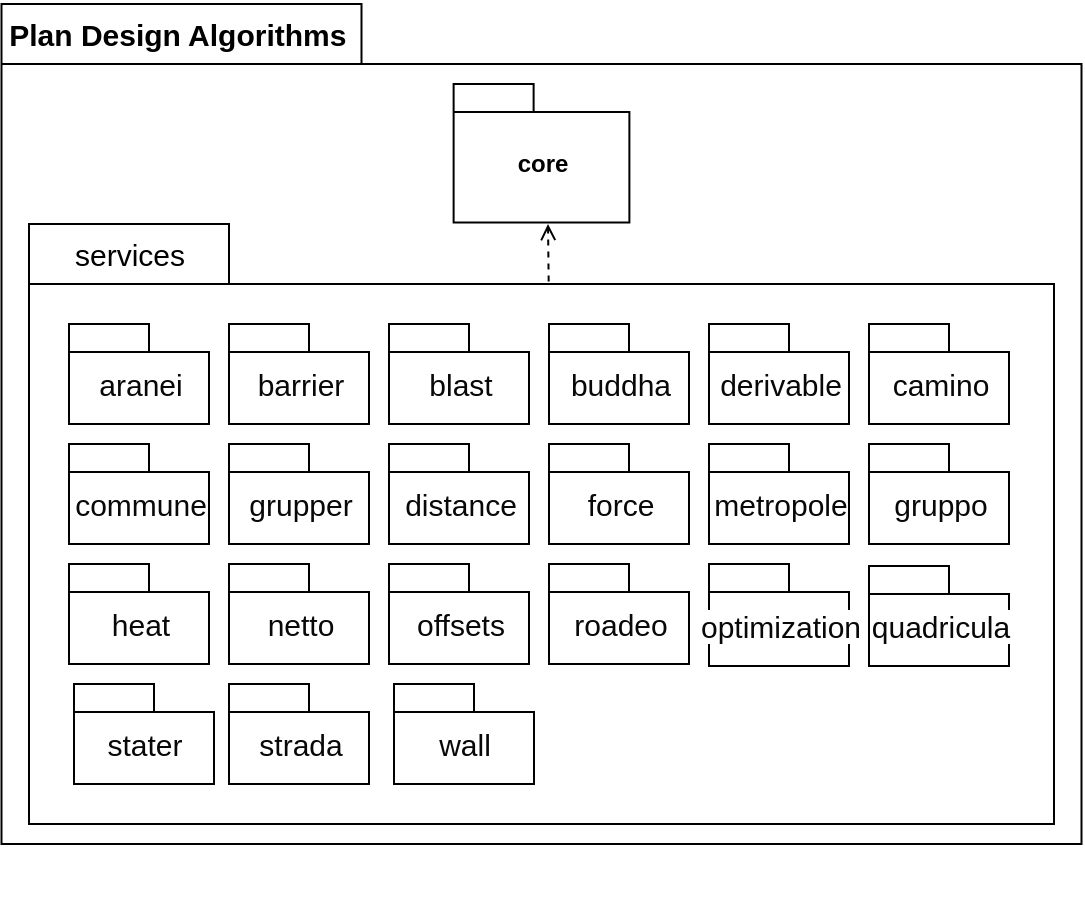<mxfile version="17.2.4" type="device"><diagram id="uZ_7_Gevi1w9K6QER6wK" name="Страница 1"><mxGraphModel dx="1454" dy="1059" grid="1" gridSize="10" guides="1" tooltips="1" connect="1" arrows="1" fold="1" page="1" pageScale="1" pageWidth="827" pageHeight="1169" math="0" shadow="0"><root><mxCell id="0"/><mxCell id="1" parent="0"/><mxCell id="NVxfF7gwPkZ46oKkR-4X-6" value="" style="group" parent="1" vertex="1" connectable="0"><mxGeometry x="23.75" y="6" width="540" height="450" as="geometry"/></mxCell><mxCell id="NVxfF7gwPkZ46oKkR-4X-2" value="" style="shape=folder;fontStyle=1;spacingTop=10;tabWidth=180;tabHeight=30;tabPosition=left;html=1;" parent="NVxfF7gwPkZ46oKkR-4X-6" vertex="1"><mxGeometry width="540" height="420" as="geometry"/></mxCell><mxCell id="NVxfF7gwPkZ46oKkR-4X-1" value="&lt;font style=&quot;font-size: 12px&quot;&gt;core&lt;/font&gt;" style="shape=folder;fontStyle=1;spacingTop=10;tabWidth=40;tabHeight=14;tabPosition=left;html=1;" parent="NVxfF7gwPkZ46oKkR-4X-6" vertex="1"><mxGeometry x="226.062" y="40.003" width="87.884" height="69.231" as="geometry"/></mxCell><mxCell id="NVxfF7gwPkZ46oKkR-4X-39" value="&lt;b&gt;Plan Design Algorithms&amp;nbsp;&lt;/b&gt;" style="text;html=1;strokeColor=none;fillColor=none;align=center;verticalAlign=middle;whiteSpace=wrap;rounded=0;fontFamily=Helvetica;fontSize=15;" parent="NVxfF7gwPkZ46oKkR-4X-6" vertex="1"><mxGeometry y="-2" width="180" height="34.62" as="geometry"/></mxCell><mxCell id="NVxfF7gwPkZ46oKkR-4X-32" value="" style="shape=folder;fontStyle=1;spacingTop=10;tabWidth=100;tabHeight=30;tabPosition=left;html=1;" parent="1" vertex="1"><mxGeometry x="37.5" y="116" width="512.5" height="300" as="geometry"/></mxCell><mxCell id="NVxfF7gwPkZ46oKkR-4X-7" value="&lt;span style=&quot;color: rgb(8 , 8 , 8) ; font-size: 15px ; font-weight: 400 ; text-align: left ; background-color: rgb(255 , 255 , 255)&quot;&gt;force&lt;/span&gt;" style="shape=folder;fontStyle=1;spacingTop=10;tabWidth=40;tabHeight=14;tabPosition=left;html=1;" parent="1" vertex="1"><mxGeometry x="297.5" y="226" width="70" height="50" as="geometry"/></mxCell><mxCell id="NVxfF7gwPkZ46oKkR-4X-10" value="&lt;span style=&quot;color: rgb(8 , 8 , 8) ; font-size: 15px ; font-weight: 400 ; text-align: left ; background-color: rgb(255 , 255 , 255)&quot;&gt;distance&lt;/span&gt;" style="shape=folder;fontStyle=1;spacingTop=10;tabWidth=40;tabHeight=14;tabPosition=left;html=1;" parent="1" vertex="1"><mxGeometry x="217.5" y="226" width="70" height="50" as="geometry"/></mxCell><mxCell id="NVxfF7gwPkZ46oKkR-4X-11" value="&lt;span style=&quot;color: rgb(8 , 8 , 8) ; font-size: 15px ; font-weight: 400 ; text-align: left ; background-color: rgb(255 , 255 , 255)&quot;&gt;derivable&lt;/span&gt;" style="shape=folder;fontStyle=1;spacingTop=10;tabWidth=40;tabHeight=14;tabPosition=left;html=1;" parent="1" vertex="1"><mxGeometry x="377.5" y="166" width="70" height="50" as="geometry"/></mxCell><mxCell id="NVxfF7gwPkZ46oKkR-4X-12" value="&lt;span style=&quot;color: rgb(8 , 8 , 8) ; font-size: 15px ; font-weight: 400 ; text-align: left ; background-color: rgb(255 , 255 , 255)&quot;&gt;commune&lt;/span&gt;" style="shape=folder;fontStyle=1;spacingTop=10;tabWidth=40;tabHeight=14;tabPosition=left;html=1;" parent="1" vertex="1"><mxGeometry x="57.5" y="226" width="70" height="50" as="geometry"/></mxCell><mxCell id="NVxfF7gwPkZ46oKkR-4X-13" value="&lt;span style=&quot;color: rgb(8 , 8 , 8) ; font-size: 15px ; font-weight: 400 ; text-align: left ; background-color: rgb(255 , 255 , 255)&quot;&gt;camino&lt;/span&gt;" style="shape=folder;fontStyle=1;spacingTop=10;tabWidth=40;tabHeight=14;tabPosition=left;html=1;" parent="1" vertex="1"><mxGeometry x="457.5" y="166" width="70" height="50" as="geometry"/></mxCell><mxCell id="NVxfF7gwPkZ46oKkR-4X-14" value="&lt;span style=&quot;color: rgb(8 , 8 , 8) ; font-size: 15px ; font-weight: 400 ; text-align: left ; background-color: rgb(255 , 255 , 255)&quot;&gt;buddha&lt;/span&gt;" style="shape=folder;fontStyle=1;spacingTop=10;tabWidth=40;tabHeight=14;tabPosition=left;html=1;" parent="1" vertex="1"><mxGeometry x="297.5" y="166" width="70" height="50" as="geometry"/></mxCell><mxCell id="NVxfF7gwPkZ46oKkR-4X-15" value="&lt;span style=&quot;color: rgb(8 , 8 , 8) ; font-size: 15px ; font-weight: 400 ; text-align: left ; background-color: rgb(255 , 255 , 255)&quot;&gt;blast&lt;/span&gt;" style="shape=folder;fontStyle=1;spacingTop=10;tabWidth=40;tabHeight=14;tabPosition=left;html=1;" parent="1" vertex="1"><mxGeometry x="217.5" y="166" width="70" height="50" as="geometry"/></mxCell><mxCell id="NVxfF7gwPkZ46oKkR-4X-16" value="&lt;span style=&quot;color: rgb(8 , 8 , 8) ; font-size: 15px ; font-weight: 400 ; text-align: left ; background-color: rgb(255 , 255 , 255)&quot;&gt;barrier&lt;/span&gt;" style="shape=folder;fontStyle=1;spacingTop=10;tabWidth=40;tabHeight=14;tabPosition=left;html=1;" parent="1" vertex="1"><mxGeometry x="137.5" y="166" width="70" height="50" as="geometry"/></mxCell><mxCell id="NVxfF7gwPkZ46oKkR-4X-17" value="&lt;span style=&quot;color: rgb(8 , 8 , 8) ; font-size: 15px ; font-weight: 400 ; text-align: left ; background-color: rgb(255 , 255 , 255)&quot;&gt;aranei&lt;/span&gt;" style="shape=folder;fontStyle=1;spacingTop=10;tabWidth=40;tabHeight=14;tabPosition=left;html=1;" parent="1" vertex="1"><mxGeometry x="57.5" y="166" width="70" height="50" as="geometry"/></mxCell><mxCell id="NVxfF7gwPkZ46oKkR-4X-19" value="&lt;span style=&quot;color: rgb(8 , 8 , 8) ; font-size: 15px ; font-weight: 400 ; text-align: left ; background-color: rgb(255 , 255 , 255)&quot;&gt;gruppo&lt;/span&gt;" style="shape=folder;fontStyle=1;spacingTop=10;tabWidth=40;tabHeight=14;tabPosition=left;html=1;" parent="1" vertex="1"><mxGeometry x="457.5" y="226" width="70" height="50" as="geometry"/></mxCell><mxCell id="NVxfF7gwPkZ46oKkR-4X-20" value="&lt;span style=&quot;color: rgb(8 , 8 , 8) ; font-size: 15px ; font-weight: 400 ; text-align: left ; background-color: rgb(255 , 255 , 255)&quot;&gt;grupper&lt;/span&gt;" style="shape=folder;fontStyle=1;spacingTop=10;tabWidth=40;tabHeight=14;tabPosition=left;html=1;" parent="1" vertex="1"><mxGeometry x="137.5" y="226" width="70" height="50" as="geometry"/></mxCell><mxCell id="NVxfF7gwPkZ46oKkR-4X-21" value="&lt;span style=&quot;color: rgb(8 , 8 , 8) ; font-size: 15px ; font-weight: 400 ; text-align: left ; background-color: rgb(255 , 255 , 255)&quot;&gt;metropole&lt;/span&gt;" style="shape=folder;fontStyle=1;spacingTop=10;tabWidth=40;tabHeight=14;tabPosition=left;html=1;" parent="1" vertex="1"><mxGeometry x="377.5" y="226" width="70" height="50" as="geometry"/></mxCell><mxCell id="NVxfF7gwPkZ46oKkR-4X-22" value="&lt;span style=&quot;color: rgb(8 , 8 , 8) ; font-size: 15px ; font-weight: 400 ; text-align: left ; background-color: rgb(255 , 255 , 255)&quot;&gt;offsets&lt;/span&gt;" style="shape=folder;fontStyle=1;spacingTop=10;tabWidth=40;tabHeight=14;tabPosition=left;html=1;" parent="1" vertex="1"><mxGeometry x="217.5" y="286" width="70" height="50" as="geometry"/></mxCell><mxCell id="NVxfF7gwPkZ46oKkR-4X-23" value="&lt;span style=&quot;color: rgb(8 , 8 , 8) ; font-size: 15px ; font-weight: 400 ; text-align: left ; background-color: rgb(255 , 255 , 255)&quot;&gt;netto&lt;/span&gt;" style="shape=folder;fontStyle=1;spacingTop=10;tabWidth=40;tabHeight=14;tabPosition=left;html=1;" parent="1" vertex="1"><mxGeometry x="137.5" y="286" width="70" height="50" as="geometry"/></mxCell><mxCell id="NVxfF7gwPkZ46oKkR-4X-24" value="&lt;span style=&quot;color: rgb(8 , 8 , 8) ; font-size: 15px ; font-weight: 400 ; text-align: left ; background-color: rgb(255 , 255 , 255)&quot;&gt;heat&lt;/span&gt;" style="shape=folder;fontStyle=1;spacingTop=10;tabWidth=40;tabHeight=14;tabPosition=left;html=1;" parent="1" vertex="1"><mxGeometry x="57.5" y="286" width="70" height="50" as="geometry"/></mxCell><mxCell id="NVxfF7gwPkZ46oKkR-4X-25" value="&lt;span style=&quot;color: rgb(8 , 8 , 8) ; font-size: 15px ; font-weight: 400 ; text-align: left ; background-color: rgb(255 , 255 , 255)&quot;&gt;roadeo&lt;/span&gt;" style="shape=folder;fontStyle=1;spacingTop=10;tabWidth=40;tabHeight=14;tabPosition=left;html=1;" parent="1" vertex="1"><mxGeometry x="297.5" y="286" width="70" height="50" as="geometry"/></mxCell><mxCell id="NVxfF7gwPkZ46oKkR-4X-26" value="&lt;span style=&quot;color: rgb(8 , 8 , 8) ; font-size: 15px ; font-weight: 400 ; text-align: left ; background-color: rgb(255 , 255 , 255)&quot;&gt;optimization&lt;/span&gt;" style="shape=folder;fontStyle=1;spacingTop=10;tabWidth=40;tabHeight=14;tabPosition=left;html=1;" parent="1" vertex="1"><mxGeometry x="377.5" y="286" width="70" height="51" as="geometry"/></mxCell><mxCell id="NVxfF7gwPkZ46oKkR-4X-27" value="&lt;span style=&quot;color: rgb(8 , 8 , 8) ; font-size: 15px ; font-weight: 400 ; text-align: left ; background-color: rgb(255 , 255 , 255)&quot;&gt;quadricula&lt;/span&gt;" style="shape=folder;fontStyle=1;spacingTop=10;tabWidth=40;tabHeight=14;tabPosition=left;html=1;" parent="1" vertex="1"><mxGeometry x="457.5" y="287" width="70" height="50" as="geometry"/></mxCell><mxCell id="NVxfF7gwPkZ46oKkR-4X-28" value="&lt;span style=&quot;color: rgb(8 , 8 , 8) ; font-size: 15px ; font-weight: 400 ; text-align: left ; background-color: rgb(255 , 255 , 255)&quot;&gt;strada&lt;/span&gt;" style="shape=folder;fontStyle=1;spacingTop=10;tabWidth=40;tabHeight=14;tabPosition=left;html=1;" parent="1" vertex="1"><mxGeometry x="137.5" y="346" width="70" height="50" as="geometry"/></mxCell><mxCell id="NVxfF7gwPkZ46oKkR-4X-35" value="services" style="text;html=1;strokeColor=none;fillColor=none;align=center;verticalAlign=middle;whiteSpace=wrap;rounded=0;fontFamily=Helvetica;fontSize=15;" parent="1" vertex="1"><mxGeometry x="57.5" y="116" width="60" height="30" as="geometry"/></mxCell><mxCell id="NVxfF7gwPkZ46oKkR-4X-29" value="&lt;span style=&quot;color: rgb(8 , 8 , 8) ; font-size: 15px ; font-weight: 400 ; text-align: left ; background-color: rgb(255 , 255 , 255)&quot;&gt;stater&lt;/span&gt;" style="shape=folder;fontStyle=1;spacingTop=10;tabWidth=40;tabHeight=14;tabPosition=left;html=1;" parent="1" vertex="1"><mxGeometry x="60" y="346" width="70" height="50" as="geometry"/></mxCell><mxCell id="NVxfF7gwPkZ46oKkR-4X-30" value="&lt;span style=&quot;color: rgb(8 , 8 , 8) ; font-size: 15px ; font-weight: 400 ; text-align: left ; background-color: rgb(255 , 255 , 255)&quot;&gt;wall&lt;/span&gt;" style="shape=folder;fontStyle=1;spacingTop=10;tabWidth=40;tabHeight=14;tabPosition=left;html=1;" parent="1" vertex="1"><mxGeometry x="220" y="346" width="70" height="50" as="geometry"/></mxCell><mxCell id="Pyvd5Y_t6XZhDyyXir6--3" value="" style="endArrow=open;dashed=1;html=1;rounded=0;endFill=0;exitX=0.507;exitY=0.096;exitDx=0;exitDy=0;exitPerimeter=0;" parent="1" source="NVxfF7gwPkZ46oKkR-4X-32" edge="1"><mxGeometry width="50" height="50" relative="1" as="geometry"><mxPoint x="295.213" y="142.1" as="sourcePoint"/><mxPoint x="297" y="116" as="targetPoint"/></mxGeometry></mxCell></root></mxGraphModel></diagram></mxfile>